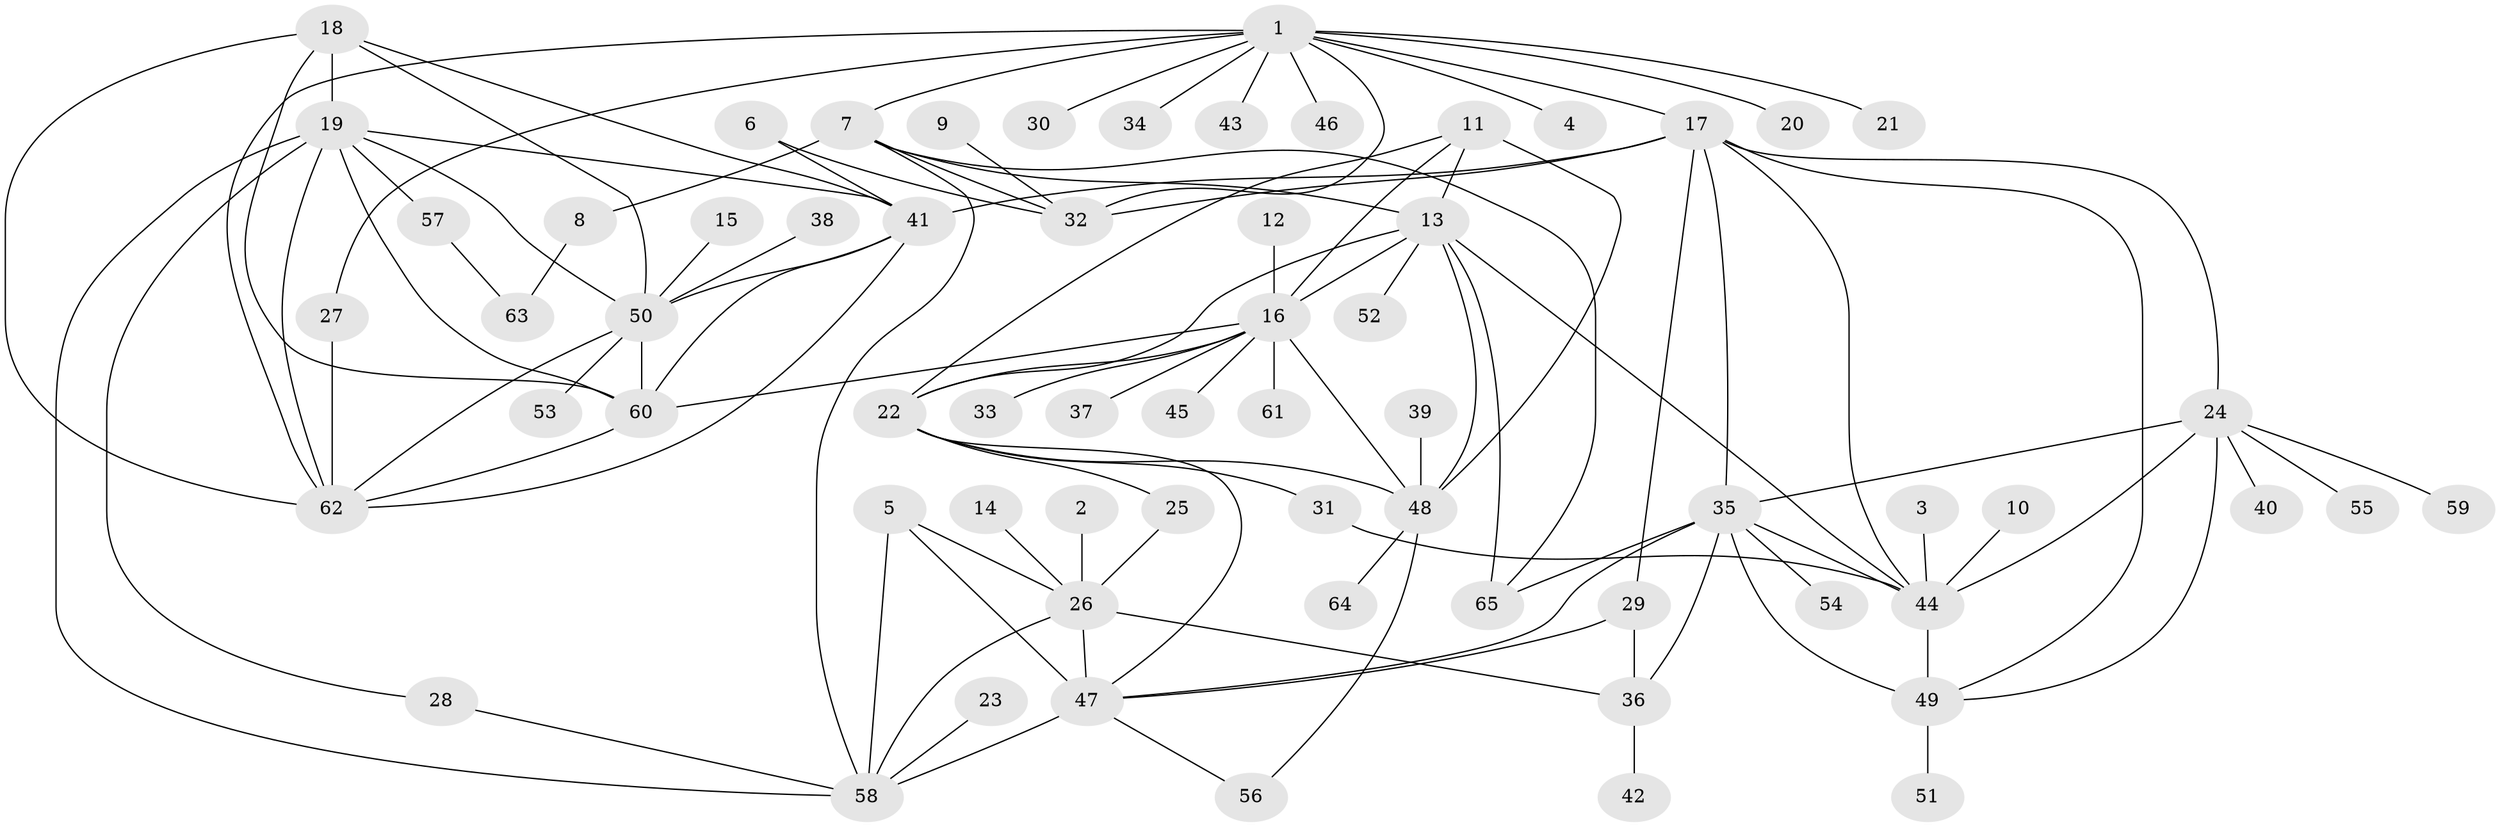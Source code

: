 // original degree distribution, {11: 0.03076923076923077, 5: 0.023076923076923078, 10: 0.05384615384615385, 9: 0.05384615384615385, 7: 0.038461538461538464, 6: 0.015384615384615385, 8: 0.007692307692307693, 13: 0.007692307692307693, 1: 0.5538461538461539, 2: 0.16923076923076924, 3: 0.03076923076923077, 4: 0.015384615384615385}
// Generated by graph-tools (version 1.1) at 2025/02/03/09/25 03:02:43]
// undirected, 65 vertices, 109 edges
graph export_dot {
graph [start="1"]
  node [color=gray90,style=filled];
  1;
  2;
  3;
  4;
  5;
  6;
  7;
  8;
  9;
  10;
  11;
  12;
  13;
  14;
  15;
  16;
  17;
  18;
  19;
  20;
  21;
  22;
  23;
  24;
  25;
  26;
  27;
  28;
  29;
  30;
  31;
  32;
  33;
  34;
  35;
  36;
  37;
  38;
  39;
  40;
  41;
  42;
  43;
  44;
  45;
  46;
  47;
  48;
  49;
  50;
  51;
  52;
  53;
  54;
  55;
  56;
  57;
  58;
  59;
  60;
  61;
  62;
  63;
  64;
  65;
  1 -- 4 [weight=1.0];
  1 -- 7 [weight=4.0];
  1 -- 17 [weight=1.0];
  1 -- 20 [weight=1.0];
  1 -- 21 [weight=1.0];
  1 -- 27 [weight=1.0];
  1 -- 30 [weight=1.0];
  1 -- 32 [weight=4.0];
  1 -- 34 [weight=1.0];
  1 -- 43 [weight=1.0];
  1 -- 46 [weight=1.0];
  1 -- 62 [weight=1.0];
  2 -- 26 [weight=1.0];
  3 -- 44 [weight=1.0];
  5 -- 26 [weight=2.0];
  5 -- 47 [weight=4.0];
  5 -- 58 [weight=2.0];
  6 -- 32 [weight=1.0];
  6 -- 41 [weight=1.0];
  7 -- 8 [weight=1.0];
  7 -- 13 [weight=1.0];
  7 -- 32 [weight=1.0];
  7 -- 58 [weight=1.0];
  7 -- 65 [weight=1.0];
  8 -- 63 [weight=1.0];
  9 -- 32 [weight=1.0];
  10 -- 44 [weight=1.0];
  11 -- 13 [weight=2.0];
  11 -- 16 [weight=1.0];
  11 -- 22 [weight=1.0];
  11 -- 48 [weight=1.0];
  12 -- 16 [weight=1.0];
  13 -- 16 [weight=2.0];
  13 -- 22 [weight=2.0];
  13 -- 44 [weight=1.0];
  13 -- 48 [weight=2.0];
  13 -- 52 [weight=1.0];
  13 -- 65 [weight=1.0];
  14 -- 26 [weight=1.0];
  15 -- 50 [weight=1.0];
  16 -- 22 [weight=1.0];
  16 -- 33 [weight=1.0];
  16 -- 37 [weight=1.0];
  16 -- 45 [weight=1.0];
  16 -- 48 [weight=1.0];
  16 -- 60 [weight=1.0];
  16 -- 61 [weight=1.0];
  17 -- 24 [weight=1.0];
  17 -- 29 [weight=1.0];
  17 -- 32 [weight=1.0];
  17 -- 35 [weight=1.0];
  17 -- 41 [weight=1.0];
  17 -- 44 [weight=2.0];
  17 -- 49 [weight=1.0];
  18 -- 19 [weight=1.0];
  18 -- 41 [weight=1.0];
  18 -- 50 [weight=1.0];
  18 -- 60 [weight=1.0];
  18 -- 62 [weight=1.0];
  19 -- 28 [weight=1.0];
  19 -- 41 [weight=1.0];
  19 -- 50 [weight=1.0];
  19 -- 57 [weight=1.0];
  19 -- 58 [weight=1.0];
  19 -- 60 [weight=1.0];
  19 -- 62 [weight=1.0];
  22 -- 25 [weight=1.0];
  22 -- 31 [weight=1.0];
  22 -- 47 [weight=1.0];
  22 -- 48 [weight=1.0];
  23 -- 58 [weight=1.0];
  24 -- 35 [weight=1.0];
  24 -- 40 [weight=1.0];
  24 -- 44 [weight=2.0];
  24 -- 49 [weight=1.0];
  24 -- 55 [weight=1.0];
  24 -- 59 [weight=1.0];
  25 -- 26 [weight=1.0];
  26 -- 36 [weight=1.0];
  26 -- 47 [weight=2.0];
  26 -- 58 [weight=1.0];
  27 -- 62 [weight=1.0];
  28 -- 58 [weight=1.0];
  29 -- 36 [weight=1.0];
  29 -- 47 [weight=1.0];
  31 -- 44 [weight=1.0];
  35 -- 36 [weight=1.0];
  35 -- 44 [weight=2.0];
  35 -- 47 [weight=1.0];
  35 -- 49 [weight=1.0];
  35 -- 54 [weight=1.0];
  35 -- 65 [weight=1.0];
  36 -- 42 [weight=1.0];
  38 -- 50 [weight=1.0];
  39 -- 48 [weight=1.0];
  41 -- 50 [weight=1.0];
  41 -- 60 [weight=1.0];
  41 -- 62 [weight=1.0];
  44 -- 49 [weight=2.0];
  47 -- 56 [weight=1.0];
  47 -- 58 [weight=2.0];
  48 -- 56 [weight=1.0];
  48 -- 64 [weight=1.0];
  49 -- 51 [weight=1.0];
  50 -- 53 [weight=1.0];
  50 -- 60 [weight=1.0];
  50 -- 62 [weight=1.0];
  57 -- 63 [weight=1.0];
  60 -- 62 [weight=1.0];
}
